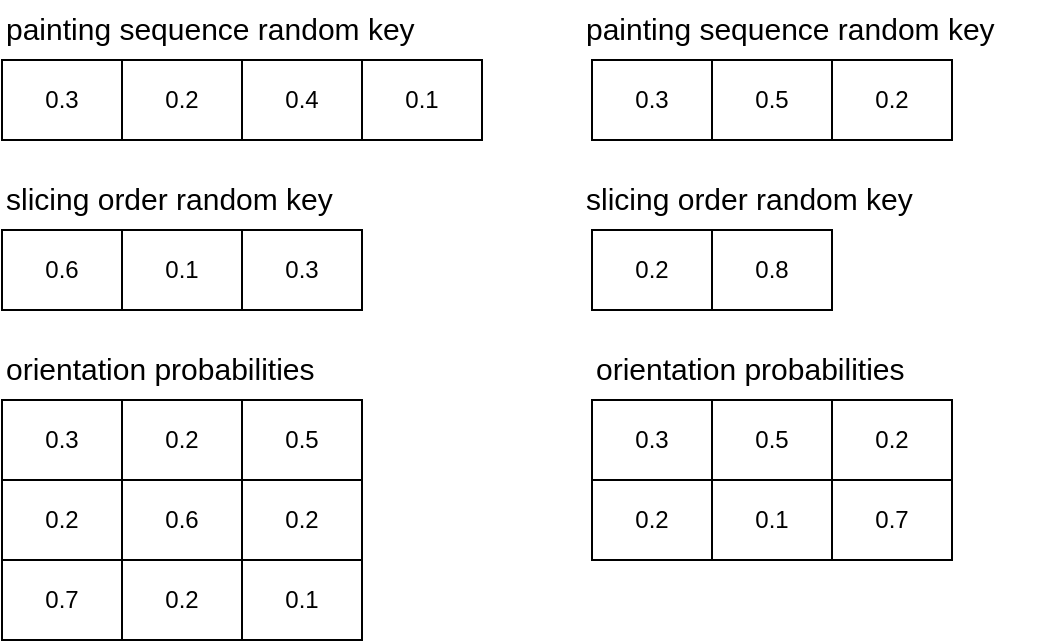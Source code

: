 <mxfile version="21.2.8" type="device">
  <diagram name="Page-1" id="75NY1IssxkCb-Sh7AB8I">
    <mxGraphModel dx="1342" dy="747" grid="1" gridSize="10" guides="1" tooltips="1" connect="1" arrows="1" fold="1" page="1" pageScale="1" pageWidth="1100" pageHeight="850" math="0" shadow="0">
      <root>
        <mxCell id="0" />
        <mxCell id="1" parent="0" />
        <mxCell id="TdamLulAe7ijgn2zfSAk-1" value="" style="shape=table;html=1;whiteSpace=wrap;startSize=0;container=1;collapsible=0;childLayout=tableLayout;" parent="1" vertex="1">
          <mxGeometry x="185" y="340" width="240" height="40" as="geometry" />
        </mxCell>
        <mxCell id="TdamLulAe7ijgn2zfSAk-2" value="" style="shape=tableRow;horizontal=0;startSize=0;swimlaneHead=0;swimlaneBody=0;top=0;left=0;bottom=0;right=0;collapsible=0;dropTarget=0;fillColor=none;points=[[0,0.5],[1,0.5]];portConstraint=eastwest;" parent="TdamLulAe7ijgn2zfSAk-1" vertex="1">
          <mxGeometry width="240" height="40" as="geometry" />
        </mxCell>
        <mxCell id="TdamLulAe7ijgn2zfSAk-3" value="0.3" style="shape=partialRectangle;html=1;whiteSpace=wrap;connectable=0;fillColor=none;top=0;left=0;bottom=0;right=0;overflow=hidden;" parent="TdamLulAe7ijgn2zfSAk-2" vertex="1">
          <mxGeometry width="60" height="40" as="geometry">
            <mxRectangle width="60" height="40" as="alternateBounds" />
          </mxGeometry>
        </mxCell>
        <mxCell id="TdamLulAe7ijgn2zfSAk-4" value="0.2" style="shape=partialRectangle;html=1;whiteSpace=wrap;connectable=0;fillColor=none;top=0;left=0;bottom=0;right=0;overflow=hidden;" parent="TdamLulAe7ijgn2zfSAk-2" vertex="1">
          <mxGeometry x="60" width="60" height="40" as="geometry">
            <mxRectangle width="60" height="40" as="alternateBounds" />
          </mxGeometry>
        </mxCell>
        <mxCell id="TdamLulAe7ijgn2zfSAk-5" value="0.4" style="shape=partialRectangle;html=1;whiteSpace=wrap;connectable=0;fillColor=none;top=0;left=0;bottom=0;right=0;overflow=hidden;" parent="TdamLulAe7ijgn2zfSAk-2" vertex="1">
          <mxGeometry x="120" width="60" height="40" as="geometry">
            <mxRectangle width="60" height="40" as="alternateBounds" />
          </mxGeometry>
        </mxCell>
        <mxCell id="TdamLulAe7ijgn2zfSAk-6" value="0.1" style="shape=partialRectangle;html=1;whiteSpace=wrap;connectable=0;fillColor=none;top=0;left=0;bottom=0;right=0;overflow=hidden;" parent="TdamLulAe7ijgn2zfSAk-2" vertex="1">
          <mxGeometry x="180" width="60" height="40" as="geometry">
            <mxRectangle width="60" height="40" as="alternateBounds" />
          </mxGeometry>
        </mxCell>
        <mxCell id="TdamLulAe7ijgn2zfSAk-7" value="" style="shape=table;html=1;whiteSpace=wrap;startSize=0;container=1;collapsible=0;childLayout=tableLayout;" parent="1" vertex="1">
          <mxGeometry x="185" y="425" width="180" height="40" as="geometry" />
        </mxCell>
        <mxCell id="TdamLulAe7ijgn2zfSAk-8" value="" style="shape=tableRow;horizontal=0;startSize=0;swimlaneHead=0;swimlaneBody=0;top=0;left=0;bottom=0;right=0;collapsible=0;dropTarget=0;fillColor=none;points=[[0,0.5],[1,0.5]];portConstraint=eastwest;" parent="TdamLulAe7ijgn2zfSAk-7" vertex="1">
          <mxGeometry width="180" height="40" as="geometry" />
        </mxCell>
        <mxCell id="TdamLulAe7ijgn2zfSAk-9" value="0.6" style="shape=partialRectangle;html=1;whiteSpace=wrap;connectable=0;fillColor=none;top=0;left=0;bottom=0;right=0;overflow=hidden;" parent="TdamLulAe7ijgn2zfSAk-8" vertex="1">
          <mxGeometry width="60" height="40" as="geometry">
            <mxRectangle width="60" height="40" as="alternateBounds" />
          </mxGeometry>
        </mxCell>
        <mxCell id="TdamLulAe7ijgn2zfSAk-10" value="0.1" style="shape=partialRectangle;html=1;whiteSpace=wrap;connectable=0;fillColor=none;top=0;left=0;bottom=0;right=0;overflow=hidden;" parent="TdamLulAe7ijgn2zfSAk-8" vertex="1">
          <mxGeometry x="60" width="60" height="40" as="geometry">
            <mxRectangle width="60" height="40" as="alternateBounds" />
          </mxGeometry>
        </mxCell>
        <mxCell id="TdamLulAe7ijgn2zfSAk-11" value="0.3" style="shape=partialRectangle;html=1;whiteSpace=wrap;connectable=0;fillColor=none;top=0;left=0;bottom=0;right=0;overflow=hidden;" parent="TdamLulAe7ijgn2zfSAk-8" vertex="1">
          <mxGeometry x="120" width="60" height="40" as="geometry">
            <mxRectangle width="60" height="40" as="alternateBounds" />
          </mxGeometry>
        </mxCell>
        <mxCell id="TdamLulAe7ijgn2zfSAk-12" value="" style="shape=table;html=1;whiteSpace=wrap;startSize=0;container=1;collapsible=0;childLayout=tableLayout;" parent="1" vertex="1">
          <mxGeometry x="185" y="510" width="180" height="120" as="geometry" />
        </mxCell>
        <mxCell id="TdamLulAe7ijgn2zfSAk-13" value="" style="shape=tableRow;horizontal=0;startSize=0;swimlaneHead=0;swimlaneBody=0;top=0;left=0;bottom=0;right=0;collapsible=0;dropTarget=0;fillColor=none;points=[[0,0.5],[1,0.5]];portConstraint=eastwest;" parent="TdamLulAe7ijgn2zfSAk-12" vertex="1">
          <mxGeometry width="180" height="40" as="geometry" />
        </mxCell>
        <mxCell id="TdamLulAe7ijgn2zfSAk-14" value="0.3" style="shape=partialRectangle;html=1;whiteSpace=wrap;connectable=0;fillColor=none;top=0;left=0;bottom=0;right=0;overflow=hidden;" parent="TdamLulAe7ijgn2zfSAk-13" vertex="1">
          <mxGeometry width="60" height="40" as="geometry">
            <mxRectangle width="60" height="40" as="alternateBounds" />
          </mxGeometry>
        </mxCell>
        <mxCell id="TdamLulAe7ijgn2zfSAk-15" value="0.2" style="shape=partialRectangle;html=1;whiteSpace=wrap;connectable=0;fillColor=none;top=0;left=0;bottom=0;right=0;overflow=hidden;" parent="TdamLulAe7ijgn2zfSAk-13" vertex="1">
          <mxGeometry x="60" width="60" height="40" as="geometry">
            <mxRectangle width="60" height="40" as="alternateBounds" />
          </mxGeometry>
        </mxCell>
        <mxCell id="TdamLulAe7ijgn2zfSAk-16" value="0.5" style="shape=partialRectangle;html=1;whiteSpace=wrap;connectable=0;fillColor=none;top=0;left=0;bottom=0;right=0;overflow=hidden;" parent="TdamLulAe7ijgn2zfSAk-13" vertex="1">
          <mxGeometry x="120" width="60" height="40" as="geometry">
            <mxRectangle width="60" height="40" as="alternateBounds" />
          </mxGeometry>
        </mxCell>
        <mxCell id="TdamLulAe7ijgn2zfSAk-17" style="shape=tableRow;horizontal=0;startSize=0;swimlaneHead=0;swimlaneBody=0;top=0;left=0;bottom=0;right=0;collapsible=0;dropTarget=0;fillColor=none;points=[[0,0.5],[1,0.5]];portConstraint=eastwest;" parent="TdamLulAe7ijgn2zfSAk-12" vertex="1">
          <mxGeometry y="40" width="180" height="40" as="geometry" />
        </mxCell>
        <mxCell id="TdamLulAe7ijgn2zfSAk-18" value="0.2" style="shape=partialRectangle;html=1;whiteSpace=wrap;connectable=0;fillColor=none;top=0;left=0;bottom=0;right=0;overflow=hidden;" parent="TdamLulAe7ijgn2zfSAk-17" vertex="1">
          <mxGeometry width="60" height="40" as="geometry">
            <mxRectangle width="60" height="40" as="alternateBounds" />
          </mxGeometry>
        </mxCell>
        <mxCell id="TdamLulAe7ijgn2zfSAk-19" value="0.6" style="shape=partialRectangle;html=1;whiteSpace=wrap;connectable=0;fillColor=none;top=0;left=0;bottom=0;right=0;overflow=hidden;" parent="TdamLulAe7ijgn2zfSAk-17" vertex="1">
          <mxGeometry x="60" width="60" height="40" as="geometry">
            <mxRectangle width="60" height="40" as="alternateBounds" />
          </mxGeometry>
        </mxCell>
        <mxCell id="TdamLulAe7ijgn2zfSAk-20" value="0.2" style="shape=partialRectangle;html=1;whiteSpace=wrap;connectable=0;fillColor=none;top=0;left=0;bottom=0;right=0;overflow=hidden;" parent="TdamLulAe7ijgn2zfSAk-17" vertex="1">
          <mxGeometry x="120" width="60" height="40" as="geometry">
            <mxRectangle width="60" height="40" as="alternateBounds" />
          </mxGeometry>
        </mxCell>
        <mxCell id="TdamLulAe7ijgn2zfSAk-21" style="shape=tableRow;horizontal=0;startSize=0;swimlaneHead=0;swimlaneBody=0;top=0;left=0;bottom=0;right=0;collapsible=0;dropTarget=0;fillColor=none;points=[[0,0.5],[1,0.5]];portConstraint=eastwest;" parent="TdamLulAe7ijgn2zfSAk-12" vertex="1">
          <mxGeometry y="80" width="180" height="40" as="geometry" />
        </mxCell>
        <mxCell id="TdamLulAe7ijgn2zfSAk-22" value="0.7" style="shape=partialRectangle;html=1;whiteSpace=wrap;connectable=0;fillColor=none;top=0;left=0;bottom=0;right=0;overflow=hidden;" parent="TdamLulAe7ijgn2zfSAk-21" vertex="1">
          <mxGeometry width="60" height="40" as="geometry">
            <mxRectangle width="60" height="40" as="alternateBounds" />
          </mxGeometry>
        </mxCell>
        <mxCell id="TdamLulAe7ijgn2zfSAk-23" value="0.2" style="shape=partialRectangle;html=1;whiteSpace=wrap;connectable=0;fillColor=none;top=0;left=0;bottom=0;right=0;overflow=hidden;" parent="TdamLulAe7ijgn2zfSAk-21" vertex="1">
          <mxGeometry x="60" width="60" height="40" as="geometry">
            <mxRectangle width="60" height="40" as="alternateBounds" />
          </mxGeometry>
        </mxCell>
        <mxCell id="TdamLulAe7ijgn2zfSAk-24" value="0.1" style="shape=partialRectangle;html=1;whiteSpace=wrap;connectable=0;fillColor=none;top=0;left=0;bottom=0;right=0;overflow=hidden;" parent="TdamLulAe7ijgn2zfSAk-21" vertex="1">
          <mxGeometry x="120" width="60" height="40" as="geometry">
            <mxRectangle width="60" height="40" as="alternateBounds" />
          </mxGeometry>
        </mxCell>
        <mxCell id="TdamLulAe7ijgn2zfSAk-25" value="&lt;font style=&quot;font-size: 15px;&quot;&gt;painting sequence random key&lt;br&gt;&lt;/font&gt;" style="text;html=1;align=left;verticalAlign=middle;resizable=0;points=[];autosize=1;strokeColor=none;fillColor=none;fontSize=17;fontFamily=Helvetica;fontColor=default;" parent="1" vertex="1">
          <mxGeometry x="185" y="310" width="230" height="30" as="geometry" />
        </mxCell>
        <mxCell id="TdamLulAe7ijgn2zfSAk-26" value="&lt;font style=&quot;font-size: 15px;&quot;&gt;slicing order random key&lt;br&gt;&lt;/font&gt;" style="text;html=1;align=left;verticalAlign=middle;resizable=0;points=[];autosize=1;strokeColor=none;fillColor=none;fontSize=17;fontFamily=Helvetica;fontColor=default;" parent="1" vertex="1">
          <mxGeometry x="185" y="395" width="190" height="30" as="geometry" />
        </mxCell>
        <mxCell id="TdamLulAe7ijgn2zfSAk-27" value="&lt;font style=&quot;font-size: 15px;&quot;&gt;orientation probabilities&lt;br&gt;&lt;/font&gt;" style="text;html=1;align=left;verticalAlign=middle;resizable=0;points=[];autosize=1;strokeColor=none;fillColor=none;fontSize=17;fontFamily=Helvetica;fontColor=default;" parent="1" vertex="1">
          <mxGeometry x="185" y="480" width="180" height="30" as="geometry" />
        </mxCell>
        <mxCell id="8Zo2hdFx-TDOX_vc1Jd9-1" value="" style="shape=table;html=1;whiteSpace=wrap;startSize=0;container=1;collapsible=0;childLayout=tableLayout;" vertex="1" parent="1">
          <mxGeometry x="480" y="340" width="180" height="40" as="geometry" />
        </mxCell>
        <mxCell id="8Zo2hdFx-TDOX_vc1Jd9-2" value="" style="shape=tableRow;horizontal=0;startSize=0;swimlaneHead=0;swimlaneBody=0;top=0;left=0;bottom=0;right=0;collapsible=0;dropTarget=0;fillColor=none;points=[[0,0.5],[1,0.5]];portConstraint=eastwest;" vertex="1" parent="8Zo2hdFx-TDOX_vc1Jd9-1">
          <mxGeometry width="180" height="40" as="geometry" />
        </mxCell>
        <mxCell id="8Zo2hdFx-TDOX_vc1Jd9-3" value="0.3" style="shape=partialRectangle;html=1;whiteSpace=wrap;connectable=0;fillColor=none;top=0;left=0;bottom=0;right=0;overflow=hidden;" vertex="1" parent="8Zo2hdFx-TDOX_vc1Jd9-2">
          <mxGeometry width="60" height="40" as="geometry">
            <mxRectangle width="60" height="40" as="alternateBounds" />
          </mxGeometry>
        </mxCell>
        <mxCell id="8Zo2hdFx-TDOX_vc1Jd9-4" value="0.5" style="shape=partialRectangle;html=1;whiteSpace=wrap;connectable=0;fillColor=none;top=0;left=0;bottom=0;right=0;overflow=hidden;" vertex="1" parent="8Zo2hdFx-TDOX_vc1Jd9-2">
          <mxGeometry x="60" width="60" height="40" as="geometry">
            <mxRectangle width="60" height="40" as="alternateBounds" />
          </mxGeometry>
        </mxCell>
        <mxCell id="8Zo2hdFx-TDOX_vc1Jd9-5" value="0.2" style="shape=partialRectangle;html=1;whiteSpace=wrap;connectable=0;fillColor=none;top=0;left=0;bottom=0;right=0;overflow=hidden;" vertex="1" parent="8Zo2hdFx-TDOX_vc1Jd9-2">
          <mxGeometry x="120" width="60" height="40" as="geometry">
            <mxRectangle width="60" height="40" as="alternateBounds" />
          </mxGeometry>
        </mxCell>
        <mxCell id="8Zo2hdFx-TDOX_vc1Jd9-6" value="" style="shape=table;html=1;whiteSpace=wrap;startSize=0;container=1;collapsible=0;childLayout=tableLayout;" vertex="1" parent="1">
          <mxGeometry x="480" y="425" width="120" height="40" as="geometry" />
        </mxCell>
        <mxCell id="8Zo2hdFx-TDOX_vc1Jd9-7" value="" style="shape=tableRow;horizontal=0;startSize=0;swimlaneHead=0;swimlaneBody=0;top=0;left=0;bottom=0;right=0;collapsible=0;dropTarget=0;fillColor=none;points=[[0,0.5],[1,0.5]];portConstraint=eastwest;" vertex="1" parent="8Zo2hdFx-TDOX_vc1Jd9-6">
          <mxGeometry width="120" height="40" as="geometry" />
        </mxCell>
        <mxCell id="8Zo2hdFx-TDOX_vc1Jd9-8" value="0.2" style="shape=partialRectangle;html=1;whiteSpace=wrap;connectable=0;fillColor=none;top=0;left=0;bottom=0;right=0;overflow=hidden;" vertex="1" parent="8Zo2hdFx-TDOX_vc1Jd9-7">
          <mxGeometry width="60" height="40" as="geometry">
            <mxRectangle width="60" height="40" as="alternateBounds" />
          </mxGeometry>
        </mxCell>
        <mxCell id="8Zo2hdFx-TDOX_vc1Jd9-9" value="0.8" style="shape=partialRectangle;html=1;whiteSpace=wrap;connectable=0;fillColor=none;top=0;left=0;bottom=0;right=0;overflow=hidden;" vertex="1" parent="8Zo2hdFx-TDOX_vc1Jd9-7">
          <mxGeometry x="60" width="60" height="40" as="geometry">
            <mxRectangle width="60" height="40" as="alternateBounds" />
          </mxGeometry>
        </mxCell>
        <mxCell id="8Zo2hdFx-TDOX_vc1Jd9-10" value="" style="shape=table;html=1;whiteSpace=wrap;startSize=0;container=1;collapsible=0;childLayout=tableLayout;" vertex="1" parent="1">
          <mxGeometry x="480" y="510" width="180" height="80" as="geometry" />
        </mxCell>
        <mxCell id="8Zo2hdFx-TDOX_vc1Jd9-11" value="" style="shape=tableRow;horizontal=0;startSize=0;swimlaneHead=0;swimlaneBody=0;top=0;left=0;bottom=0;right=0;collapsible=0;dropTarget=0;fillColor=none;points=[[0,0.5],[1,0.5]];portConstraint=eastwest;" vertex="1" parent="8Zo2hdFx-TDOX_vc1Jd9-10">
          <mxGeometry width="180" height="40" as="geometry" />
        </mxCell>
        <mxCell id="8Zo2hdFx-TDOX_vc1Jd9-12" value="0.3" style="shape=partialRectangle;html=1;whiteSpace=wrap;connectable=0;fillColor=none;top=0;left=0;bottom=0;right=0;overflow=hidden;" vertex="1" parent="8Zo2hdFx-TDOX_vc1Jd9-11">
          <mxGeometry width="60" height="40" as="geometry">
            <mxRectangle width="60" height="40" as="alternateBounds" />
          </mxGeometry>
        </mxCell>
        <mxCell id="8Zo2hdFx-TDOX_vc1Jd9-13" value="0.5" style="shape=partialRectangle;html=1;whiteSpace=wrap;connectable=0;fillColor=none;top=0;left=0;bottom=0;right=0;overflow=hidden;" vertex="1" parent="8Zo2hdFx-TDOX_vc1Jd9-11">
          <mxGeometry x="60" width="60" height="40" as="geometry">
            <mxRectangle width="60" height="40" as="alternateBounds" />
          </mxGeometry>
        </mxCell>
        <mxCell id="8Zo2hdFx-TDOX_vc1Jd9-14" value="0.2" style="shape=partialRectangle;html=1;whiteSpace=wrap;connectable=0;fillColor=none;top=0;left=0;bottom=0;right=0;overflow=hidden;" vertex="1" parent="8Zo2hdFx-TDOX_vc1Jd9-11">
          <mxGeometry x="120" width="60" height="40" as="geometry">
            <mxRectangle width="60" height="40" as="alternateBounds" />
          </mxGeometry>
        </mxCell>
        <mxCell id="8Zo2hdFx-TDOX_vc1Jd9-15" style="shape=tableRow;horizontal=0;startSize=0;swimlaneHead=0;swimlaneBody=0;top=0;left=0;bottom=0;right=0;collapsible=0;dropTarget=0;fillColor=none;points=[[0,0.5],[1,0.5]];portConstraint=eastwest;" vertex="1" parent="8Zo2hdFx-TDOX_vc1Jd9-10">
          <mxGeometry y="40" width="180" height="40" as="geometry" />
        </mxCell>
        <mxCell id="8Zo2hdFx-TDOX_vc1Jd9-16" value="0.2" style="shape=partialRectangle;html=1;whiteSpace=wrap;connectable=0;fillColor=none;top=0;left=0;bottom=0;right=0;overflow=hidden;" vertex="1" parent="8Zo2hdFx-TDOX_vc1Jd9-15">
          <mxGeometry width="60" height="40" as="geometry">
            <mxRectangle width="60" height="40" as="alternateBounds" />
          </mxGeometry>
        </mxCell>
        <mxCell id="8Zo2hdFx-TDOX_vc1Jd9-17" value="0.1" style="shape=partialRectangle;html=1;whiteSpace=wrap;connectable=0;fillColor=none;top=0;left=0;bottom=0;right=0;overflow=hidden;" vertex="1" parent="8Zo2hdFx-TDOX_vc1Jd9-15">
          <mxGeometry x="60" width="60" height="40" as="geometry">
            <mxRectangle width="60" height="40" as="alternateBounds" />
          </mxGeometry>
        </mxCell>
        <mxCell id="8Zo2hdFx-TDOX_vc1Jd9-18" value="0.7" style="shape=partialRectangle;html=1;whiteSpace=wrap;connectable=0;fillColor=none;top=0;left=0;bottom=0;right=0;overflow=hidden;" vertex="1" parent="8Zo2hdFx-TDOX_vc1Jd9-15">
          <mxGeometry x="120" width="60" height="40" as="geometry">
            <mxRectangle width="60" height="40" as="alternateBounds" />
          </mxGeometry>
        </mxCell>
        <mxCell id="8Zo2hdFx-TDOX_vc1Jd9-20" value="&lt;font style=&quot;font-size: 15px;&quot;&gt;painting sequence random key&lt;br&gt;&lt;/font&gt;" style="text;html=1;align=left;verticalAlign=middle;resizable=0;points=[];autosize=1;strokeColor=none;fillColor=none;fontSize=17;fontFamily=Helvetica;fontColor=default;" vertex="1" parent="1">
          <mxGeometry x="475" y="310" width="230" height="30" as="geometry" />
        </mxCell>
        <mxCell id="8Zo2hdFx-TDOX_vc1Jd9-21" value="&lt;font style=&quot;font-size: 15px;&quot;&gt;slicing order random key&lt;br&gt;&lt;/font&gt;" style="text;html=1;align=left;verticalAlign=middle;resizable=0;points=[];autosize=1;strokeColor=none;fillColor=none;fontSize=17;fontFamily=Helvetica;fontColor=default;" vertex="1" parent="1">
          <mxGeometry x="475" y="395" width="190" height="30" as="geometry" />
        </mxCell>
        <mxCell id="8Zo2hdFx-TDOX_vc1Jd9-22" value="&lt;font style=&quot;font-size: 15px;&quot;&gt;orientation probabilities&lt;br&gt;&lt;/font&gt;" style="text;html=1;align=left;verticalAlign=middle;resizable=0;points=[];autosize=1;strokeColor=none;fillColor=none;fontSize=17;fontFamily=Helvetica;fontColor=default;" vertex="1" parent="1">
          <mxGeometry x="480" y="480" width="180" height="30" as="geometry" />
        </mxCell>
      </root>
    </mxGraphModel>
  </diagram>
</mxfile>
